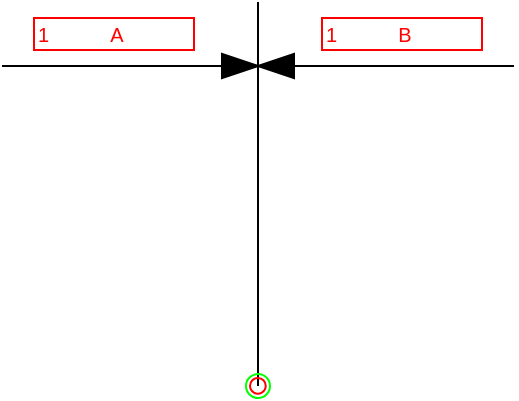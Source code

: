 <mxfile compressed="false" version="20.3.0" type="device">
  <diagram name="ND0007" id="Xz8dfBmD0SanEypaGy8H">
    <mxGraphModel dx="1408" dy="963" grid="1" gridSize="2" guides="1" tooltips="1" connect="1" arrows="1" fold="1" page="1" pageScale="1" pageWidth="1169" pageHeight="827" math="0" shadow="0">
      <root>
        <mxCell id="LvrahCDW-8UCbeui2JCp-0" />
        <object label="Symbol" Width="16" Height="12" UoM="mm" id="LvrahCDW-8UCbeui2JCp-124">
          <mxCell style="locked=1;" parent="LvrahCDW-8UCbeui2JCp-0" />
        </object>
        <mxCell id="LvrahCDW-8UCbeui2JCp-127" value="" style="endArrow=none;html=1;rounded=0;fontFamily=Helvetica;fontSize=16;" parent="LvrahCDW-8UCbeui2JCp-124" edge="1">
          <mxGeometry width="50" height="50" relative="1" as="geometry">
            <mxPoint x="368" y="336" as="sourcePoint" />
            <mxPoint x="368" y="144" as="targetPoint" />
          </mxGeometry>
        </mxCell>
        <mxCell id="fwaHwBYnv0E5_7xOQDU3-5" value="" style="group" parent="LvrahCDW-8UCbeui2JCp-124" vertex="1" connectable="0">
          <mxGeometry x="240" y="176" width="256" height="5.684e-14" as="geometry" />
        </mxCell>
        <mxCell id="fwaHwBYnv0E5_7xOQDU3-1" value="" style="endArrow=none;html=1;rounded=0;fontFamily=Helvetica;fontSize=16;" parent="fwaHwBYnv0E5_7xOQDU3-5" edge="1">
          <mxGeometry width="50" height="50" relative="1" as="geometry">
            <mxPoint as="sourcePoint" />
            <mxPoint x="256" as="targetPoint" />
          </mxGeometry>
        </mxCell>
        <mxCell id="fwaHwBYnv0E5_7xOQDU3-3" value="" style="shape=mxgraph.arrows2.wedgeArrow;html=1;bendable=0;startWidth=6;fillColor=strokeColor;defaultFillColor=invert;defaultGradientColor=invert;rounded=0;fontFamily=Helvetica;fontSize=16;" parent="fwaHwBYnv0E5_7xOQDU3-5" edge="1">
          <mxGeometry width="100" height="100" relative="1" as="geometry">
            <mxPoint x="110" as="sourcePoint" />
            <mxPoint x="128" as="targetPoint" />
          </mxGeometry>
        </mxCell>
        <mxCell id="fwaHwBYnv0E5_7xOQDU3-4" value="" style="shape=mxgraph.arrows2.wedgeArrow;html=1;bendable=0;startWidth=6;fillColor=strokeColor;defaultFillColor=invert;defaultGradientColor=invert;rounded=0;fontFamily=Helvetica;fontSize=16;" parent="fwaHwBYnv0E5_7xOQDU3-5" edge="1">
          <mxGeometry width="100" height="100" relative="1" as="geometry">
            <mxPoint x="146" y="5.684e-14" as="sourcePoint" />
            <mxPoint x="128" y="5.684e-14" as="targetPoint" />
          </mxGeometry>
        </mxCell>
        <mxCell id="LvrahCDW-8UCbeui2JCp-128" value="Connection" style="" parent="LvrahCDW-8UCbeui2JCp-0" />
        <object label="Connection" PipingConnector="N" LabelConnector="Y" SignalConnector="N" Direction="0, 90, 180, 270" AuxiliaryConnector="N" id="I_GGTrLUoTgERq_38wPd-0">
          <mxCell style="vsdxID=1407;fillColor=none;gradientColor=none;shape=stencil(rVFbDsIgEDwNnyQU4glqvcfGblsilmZBS28vZGMsxg9j/JvZmX1kR5g2TLCg0CpE8hdcbR8nYY5CaztPSDZmJEwnTDt4wpH8be6ZL1CcBV39vUxI3KdKh1YbswPTEzuBzlmiVGmKau9zUKM+jlJJQrJBko8QrZ+rrQ5oRJnXyMHBWElhRVx25ebnw/5zVvPFWRm83jxY5zilvf4eSy5xpKZ7AA==);strokeColor=#00FF00;strokeWidth=1;points=[[0.5,0.5,0,0,0]];labelBackgroundColor=none;rounded=0;html=1;whiteSpace=wrap;aspect=fixed;noLabel=1;snapToPoint=1;container=0;fontSize=16;" parent="LvrahCDW-8UCbeui2JCp-128" vertex="1">
            <mxGeometry x="362" y="330" width="12" height="12" as="geometry" />
          </mxCell>
        </object>
        <mxCell id="LvrahCDW-8UCbeui2JCp-137" value="Label" style="" parent="LvrahCDW-8UCbeui2JCp-0" />
        <object label="%LabelLines%&amp;nbsp; &amp;nbsp; &amp;nbsp; &amp;nbsp; &amp;nbsp; &amp;nbsp;%LabelIndex%" placeholders="1" LabelLines="1" LabelIndex="A" id="LvrahCDW-8UCbeui2JCp-138">
          <mxCell style="rounded=0;whiteSpace=wrap;html=1;fillColor=none;strokeColor=#FF0000;fontColor=#FF0000;fontSize=10;align=left;" parent="LvrahCDW-8UCbeui2JCp-137" vertex="1">
            <mxGeometry x="256" y="152" width="80" height="16" as="geometry" />
          </mxCell>
        </object>
        <object label="%LabelLines%&amp;nbsp; &amp;nbsp; &amp;nbsp; &amp;nbsp; &amp;nbsp; &amp;nbsp;%LabelIndex%" placeholders="1" LabelLines="1" LabelIndex="B" id="LvrahCDW-8UCbeui2JCp-139">
          <mxCell style="rounded=0;whiteSpace=wrap;html=1;fillColor=none;strokeColor=#FF0000;fontColor=#FF0000;fontSize=10;align=left;" parent="LvrahCDW-8UCbeui2JCp-137" vertex="1">
            <mxGeometry x="400" y="152" width="80" height="16" as="geometry" />
          </mxCell>
        </object>
        <mxCell id="LvrahCDW-8UCbeui2JCp-141" value="Origo" style="locked=1;" parent="LvrahCDW-8UCbeui2JCp-0" />
        <object label="origo" id="LvrahCDW-8UCbeui2JCp-142">
          <mxCell style="vsdxID=1407;fillColor=none;gradientColor=none;shape=stencil(rVFbDsIgEDwNnyQU4glqvcfGblsilmZBS28vZGMsxg9j/JvZmX1kR5g2TLCg0CpE8hdcbR8nYY5CaztPSDZmJEwnTDt4wpH8be6ZL1CcBV39vUxI3KdKh1YbswPTEzuBzlmiVGmKau9zUKM+jlJJQrJBko8QrZ+rrQ5oRJnXyMHBWElhRVx25ebnw/5zVvPFWRm83jxY5zilvf4eSy5xpKZ7AA==);strokeColor=#ff0000;strokeWidth=1;points=[[0.5,0.5,0,0,0]];labelBackgroundColor=none;rounded=0;html=1;whiteSpace=wrap;aspect=fixed;noLabel=1;snapToPoint=1;" parent="LvrahCDW-8UCbeui2JCp-141" vertex="1">
            <mxGeometry x="364" y="332" width="7.874" height="7.87" as="geometry" />
          </mxCell>
        </object>
      </root>
    </mxGraphModel>
  </diagram>
</mxfile>
